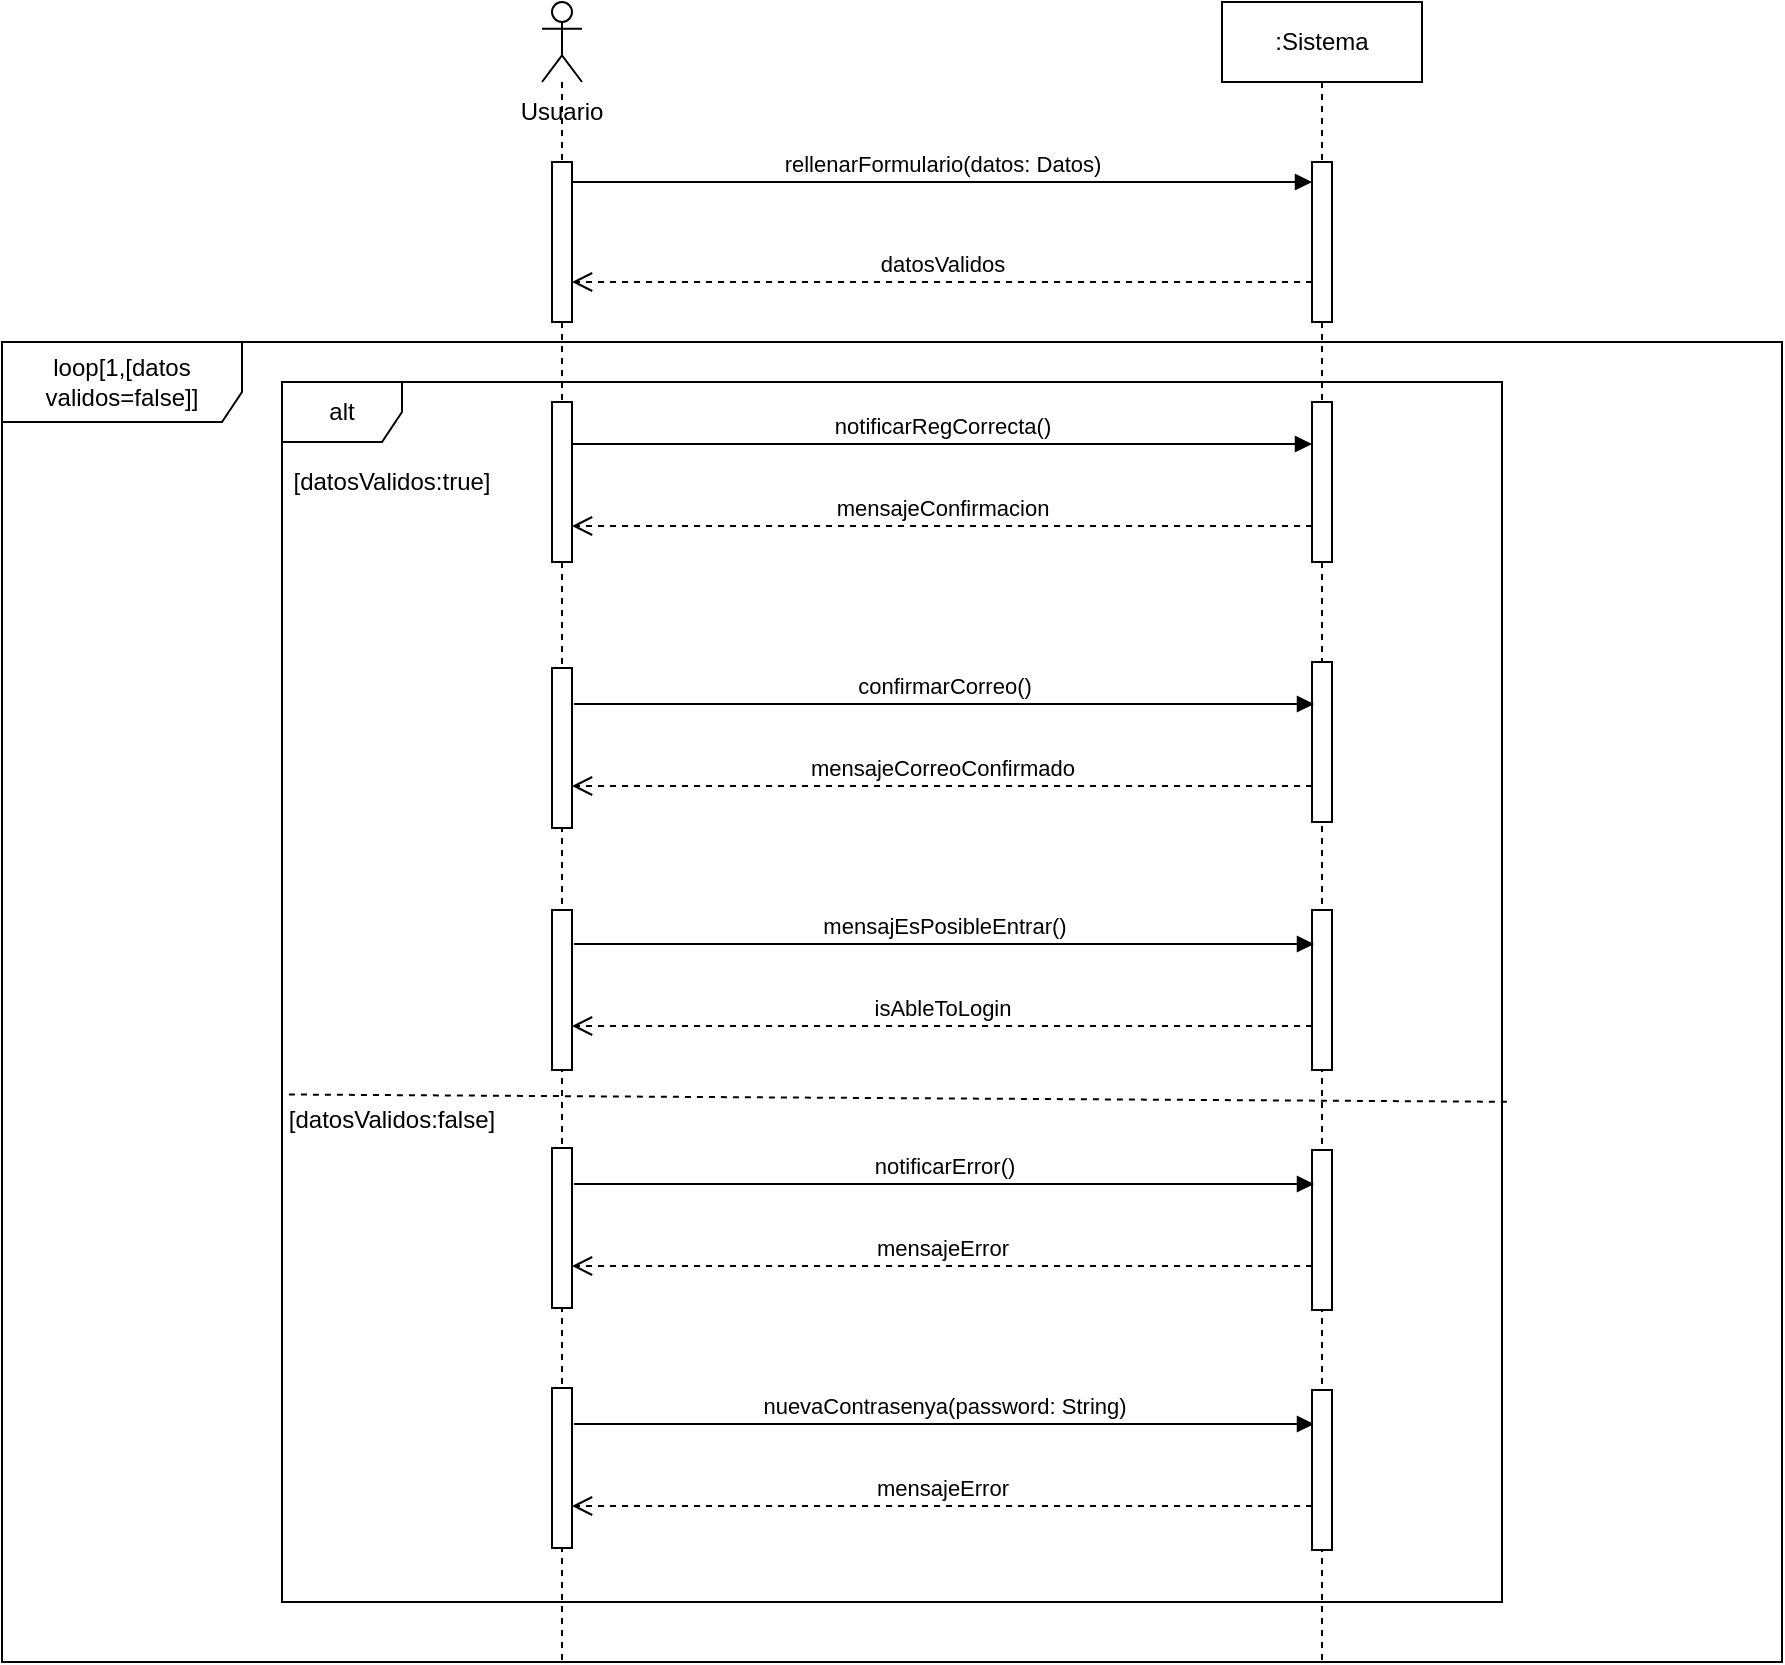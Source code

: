 <mxfile version="21.7.5" type="device">
  <diagram name="Página-1" id="lIt2yZB7ZYQekzH5oOlg">
    <mxGraphModel dx="866" dy="871" grid="1" gridSize="10" guides="1" tooltips="1" connect="1" arrows="1" fold="1" page="1" pageScale="1" pageWidth="1169" pageHeight="827" math="0" shadow="0">
      <root>
        <mxCell id="0" />
        <mxCell id="1" parent="0" />
        <mxCell id="Y2k5iHPjeZ6Vfr_peb9I-1" value="" style="shape=umlLifeline;perimeter=lifelinePerimeter;whiteSpace=wrap;html=1;container=1;dropTarget=0;collapsible=0;recursiveResize=0;outlineConnect=0;portConstraint=eastwest;newEdgeStyle={&quot;curved&quot;:0,&quot;rounded&quot;:0};participant=umlActor;" vertex="1" parent="1">
          <mxGeometry x="410" y="40" width="20" height="830" as="geometry" />
        </mxCell>
        <mxCell id="Y2k5iHPjeZ6Vfr_peb9I-4" value="" style="html=1;points=[[0,0,0,0,5],[0,1,0,0,-5],[1,0,0,0,5],[1,1,0,0,-5]];perimeter=orthogonalPerimeter;outlineConnect=0;targetShapes=umlLifeline;portConstraint=eastwest;newEdgeStyle={&quot;curved&quot;:0,&quot;rounded&quot;:0};" vertex="1" parent="Y2k5iHPjeZ6Vfr_peb9I-1">
          <mxGeometry x="5" y="80" width="10" height="80" as="geometry" />
        </mxCell>
        <mxCell id="Y2k5iHPjeZ6Vfr_peb9I-12" value="" style="html=1;points=[[0,0,0,0,5],[0,1,0,0,-5],[1,0,0,0,5],[1,1,0,0,-5]];perimeter=orthogonalPerimeter;outlineConnect=0;targetShapes=umlLifeline;portConstraint=eastwest;newEdgeStyle={&quot;curved&quot;:0,&quot;rounded&quot;:0};" vertex="1" parent="Y2k5iHPjeZ6Vfr_peb9I-1">
          <mxGeometry x="5" y="333" width="10" height="80" as="geometry" />
        </mxCell>
        <mxCell id="Y2k5iHPjeZ6Vfr_peb9I-2" value=":Sistema" style="shape=umlLifeline;perimeter=lifelinePerimeter;whiteSpace=wrap;html=1;container=1;dropTarget=0;collapsible=0;recursiveResize=0;outlineConnect=0;portConstraint=eastwest;newEdgeStyle={&quot;curved&quot;:0,&quot;rounded&quot;:0};" vertex="1" parent="1">
          <mxGeometry x="750" y="40" width="100" height="830" as="geometry" />
        </mxCell>
        <mxCell id="Y2k5iHPjeZ6Vfr_peb9I-5" value="" style="html=1;points=[[0,0,0,0,5],[0,1,0,0,-5],[1,0,0,0,5],[1,1,0,0,-5]];perimeter=orthogonalPerimeter;outlineConnect=0;targetShapes=umlLifeline;portConstraint=eastwest;newEdgeStyle={&quot;curved&quot;:0,&quot;rounded&quot;:0};" vertex="1" parent="Y2k5iHPjeZ6Vfr_peb9I-2">
          <mxGeometry x="45" y="80" width="10" height="80" as="geometry" />
        </mxCell>
        <mxCell id="Y2k5iHPjeZ6Vfr_peb9I-13" value="" style="html=1;points=[[0,0,0,0,5],[0,1,0,0,-5],[1,0,0,0,5],[1,1,0,0,-5]];perimeter=orthogonalPerimeter;outlineConnect=0;targetShapes=umlLifeline;portConstraint=eastwest;newEdgeStyle={&quot;curved&quot;:0,&quot;rounded&quot;:0};" vertex="1" parent="Y2k5iHPjeZ6Vfr_peb9I-2">
          <mxGeometry x="45" y="330" width="10" height="80" as="geometry" />
        </mxCell>
        <mxCell id="Y2k5iHPjeZ6Vfr_peb9I-3" value="Usuario" style="text;html=1;strokeColor=none;fillColor=none;align=center;verticalAlign=middle;whiteSpace=wrap;rounded=0;" vertex="1" parent="1">
          <mxGeometry x="390" y="80" width="60" height="30" as="geometry" />
        </mxCell>
        <mxCell id="Y2k5iHPjeZ6Vfr_peb9I-6" value="rellenarFormulario(datos: Datos)" style="html=1;verticalAlign=bottom;endArrow=block;curved=0;rounded=0;" edge="1" parent="1" target="Y2k5iHPjeZ6Vfr_peb9I-5">
          <mxGeometry width="80" relative="1" as="geometry">
            <mxPoint x="425" y="130" as="sourcePoint" />
            <mxPoint x="799.5" y="130" as="targetPoint" />
          </mxGeometry>
        </mxCell>
        <mxCell id="Y2k5iHPjeZ6Vfr_peb9I-7" value="notificarRegCorrecta()" style="html=1;verticalAlign=bottom;endArrow=block;curved=0;rounded=0;" edge="1" parent="1">
          <mxGeometry width="80" relative="1" as="geometry">
            <mxPoint x="425" y="261" as="sourcePoint" />
            <mxPoint x="795" y="261" as="targetPoint" />
          </mxGeometry>
        </mxCell>
        <mxCell id="Y2k5iHPjeZ6Vfr_peb9I-8" value="datosValidos" style="html=1;verticalAlign=bottom;endArrow=open;dashed=1;endSize=8;curved=0;rounded=0;" edge="1" parent="1" source="Y2k5iHPjeZ6Vfr_peb9I-5" target="Y2k5iHPjeZ6Vfr_peb9I-4">
          <mxGeometry relative="1" as="geometry">
            <mxPoint x="640" y="160" as="sourcePoint" />
            <mxPoint x="560" y="160" as="targetPoint" />
            <Array as="points">
              <mxPoint x="670" y="180" />
            </Array>
          </mxGeometry>
        </mxCell>
        <mxCell id="Y2k5iHPjeZ6Vfr_peb9I-9" value="" style="html=1;points=[[0,0,0,0,5],[0,1,0,0,-5],[1,0,0,0,5],[1,1,0,0,-5]];perimeter=orthogonalPerimeter;outlineConnect=0;targetShapes=umlLifeline;portConstraint=eastwest;newEdgeStyle={&quot;curved&quot;:0,&quot;rounded&quot;:0};" vertex="1" parent="1">
          <mxGeometry x="415" y="240" width="10" height="80" as="geometry" />
        </mxCell>
        <mxCell id="Y2k5iHPjeZ6Vfr_peb9I-10" value="" style="html=1;points=[[0,0,0,0,5],[0,1,0,0,-5],[1,0,0,0,5],[1,1,0,0,-5]];perimeter=orthogonalPerimeter;outlineConnect=0;targetShapes=umlLifeline;portConstraint=eastwest;newEdgeStyle={&quot;curved&quot;:0,&quot;rounded&quot;:0};" vertex="1" parent="1">
          <mxGeometry x="795" y="240" width="10" height="80" as="geometry" />
        </mxCell>
        <mxCell id="Y2k5iHPjeZ6Vfr_peb9I-11" value="mensajeConfirmacion" style="html=1;verticalAlign=bottom;endArrow=open;dashed=1;endSize=8;curved=0;rounded=0;" edge="1" parent="1">
          <mxGeometry relative="1" as="geometry">
            <mxPoint x="795" y="302" as="sourcePoint" />
            <mxPoint x="425" y="302" as="targetPoint" />
            <Array as="points">
              <mxPoint x="670" y="302" />
            </Array>
          </mxGeometry>
        </mxCell>
        <mxCell id="Y2k5iHPjeZ6Vfr_peb9I-14" value="confirmarCorreo()" style="html=1;verticalAlign=bottom;endArrow=block;curved=0;rounded=0;" edge="1" parent="1">
          <mxGeometry width="80" relative="1" as="geometry">
            <mxPoint x="426" y="391" as="sourcePoint" />
            <mxPoint x="796" y="391" as="targetPoint" />
          </mxGeometry>
        </mxCell>
        <mxCell id="Y2k5iHPjeZ6Vfr_peb9I-15" value="mensajeCorreoConfirmado" style="html=1;verticalAlign=bottom;endArrow=open;dashed=1;endSize=8;curved=0;rounded=0;" edge="1" parent="1">
          <mxGeometry x="-0.001" relative="1" as="geometry">
            <mxPoint x="795" y="432" as="sourcePoint" />
            <mxPoint x="425" y="432" as="targetPoint" />
            <Array as="points">
              <mxPoint x="670" y="432" />
            </Array>
            <mxPoint as="offset" />
          </mxGeometry>
        </mxCell>
        <mxCell id="Y2k5iHPjeZ6Vfr_peb9I-16" value="" style="html=1;points=[[0,0,0,0,5],[0,1,0,0,-5],[1,0,0,0,5],[1,1,0,0,-5]];perimeter=orthogonalPerimeter;outlineConnect=0;targetShapes=umlLifeline;portConstraint=eastwest;newEdgeStyle={&quot;curved&quot;:0,&quot;rounded&quot;:0};" vertex="1" parent="1">
          <mxGeometry x="415" y="494" width="10" height="80" as="geometry" />
        </mxCell>
        <mxCell id="Y2k5iHPjeZ6Vfr_peb9I-17" value="" style="html=1;points=[[0,0,0,0,5],[0,1,0,0,-5],[1,0,0,0,5],[1,1,0,0,-5]];perimeter=orthogonalPerimeter;outlineConnect=0;targetShapes=umlLifeline;portConstraint=eastwest;newEdgeStyle={&quot;curved&quot;:0,&quot;rounded&quot;:0};" vertex="1" parent="1">
          <mxGeometry x="795" y="494" width="10" height="80" as="geometry" />
        </mxCell>
        <mxCell id="Y2k5iHPjeZ6Vfr_peb9I-18" value="mensajEsPosibleEntrar()" style="html=1;verticalAlign=bottom;endArrow=block;curved=0;rounded=0;" edge="1" parent="1">
          <mxGeometry width="80" relative="1" as="geometry">
            <mxPoint x="426" y="511" as="sourcePoint" />
            <mxPoint x="796" y="511" as="targetPoint" />
            <mxPoint as="offset" />
          </mxGeometry>
        </mxCell>
        <mxCell id="Y2k5iHPjeZ6Vfr_peb9I-19" value="isAbleToLogin" style="html=1;verticalAlign=bottom;endArrow=open;dashed=1;endSize=8;curved=0;rounded=0;" edge="1" parent="1">
          <mxGeometry x="-0.001" relative="1" as="geometry">
            <mxPoint x="795" y="552" as="sourcePoint" />
            <mxPoint x="425" y="552" as="targetPoint" />
            <Array as="points">
              <mxPoint x="670" y="552" />
            </Array>
            <mxPoint as="offset" />
          </mxGeometry>
        </mxCell>
        <mxCell id="Y2k5iHPjeZ6Vfr_peb9I-20" value="" style="html=1;points=[[0,0,0,0,5],[0,1,0,0,-5],[1,0,0,0,5],[1,1,0,0,-5]];perimeter=orthogonalPerimeter;outlineConnect=0;targetShapes=umlLifeline;portConstraint=eastwest;newEdgeStyle={&quot;curved&quot;:0,&quot;rounded&quot;:0};" vertex="1" parent="1">
          <mxGeometry x="415" y="613" width="10" height="80" as="geometry" />
        </mxCell>
        <mxCell id="Y2k5iHPjeZ6Vfr_peb9I-21" value="" style="html=1;points=[[0,0,0,0,5],[0,1,0,0,-5],[1,0,0,0,5],[1,1,0,0,-5]];perimeter=orthogonalPerimeter;outlineConnect=0;targetShapes=umlLifeline;portConstraint=eastwest;newEdgeStyle={&quot;curved&quot;:0,&quot;rounded&quot;:0};" vertex="1" parent="1">
          <mxGeometry x="795" y="614" width="10" height="80" as="geometry" />
        </mxCell>
        <mxCell id="Y2k5iHPjeZ6Vfr_peb9I-23" value="notificarError()" style="html=1;verticalAlign=bottom;endArrow=block;curved=0;rounded=0;" edge="1" parent="1">
          <mxGeometry width="80" relative="1" as="geometry">
            <mxPoint x="426" y="631" as="sourcePoint" />
            <mxPoint x="796" y="631" as="targetPoint" />
          </mxGeometry>
        </mxCell>
        <mxCell id="Y2k5iHPjeZ6Vfr_peb9I-24" value="mensajeError" style="html=1;verticalAlign=bottom;endArrow=open;dashed=1;endSize=8;curved=0;rounded=0;" edge="1" parent="1">
          <mxGeometry x="-0.001" relative="1" as="geometry">
            <mxPoint x="795" y="672" as="sourcePoint" />
            <mxPoint x="425" y="672" as="targetPoint" />
            <Array as="points">
              <mxPoint x="670" y="672" />
            </Array>
            <mxPoint as="offset" />
          </mxGeometry>
        </mxCell>
        <mxCell id="Y2k5iHPjeZ6Vfr_peb9I-25" value="alt" style="shape=umlFrame;whiteSpace=wrap;html=1;pointerEvents=0;" vertex="1" parent="1">
          <mxGeometry x="280" y="230" width="610" height="610" as="geometry" />
        </mxCell>
        <mxCell id="Y2k5iHPjeZ6Vfr_peb9I-26" value="" style="endArrow=none;dashed=1;html=1;rounded=0;entryX=0.002;entryY=0.584;entryDx=0;entryDy=0;entryPerimeter=0;exitX=1.004;exitY=0.59;exitDx=0;exitDy=0;exitPerimeter=0;" edge="1" parent="1" source="Y2k5iHPjeZ6Vfr_peb9I-25" target="Y2k5iHPjeZ6Vfr_peb9I-25">
          <mxGeometry width="50" height="50" relative="1" as="geometry">
            <mxPoint x="970" y="589.268" as="sourcePoint" />
            <mxPoint x="250" y="589.268" as="targetPoint" />
          </mxGeometry>
        </mxCell>
        <mxCell id="Y2k5iHPjeZ6Vfr_peb9I-27" value="[datosValidos:true]" style="text;html=1;strokeColor=none;fillColor=none;align=center;verticalAlign=middle;whiteSpace=wrap;rounded=0;" vertex="1" parent="1">
          <mxGeometry x="285" y="265" width="100" height="30" as="geometry" />
        </mxCell>
        <mxCell id="Y2k5iHPjeZ6Vfr_peb9I-28" value="[datosValidos:false]" style="text;html=1;strokeColor=none;fillColor=none;align=center;verticalAlign=middle;whiteSpace=wrap;rounded=0;" vertex="1" parent="1">
          <mxGeometry x="280" y="584" width="110" height="30" as="geometry" />
        </mxCell>
        <mxCell id="Y2k5iHPjeZ6Vfr_peb9I-31" value="loop[1,[datos validos=false]]" style="shape=umlFrame;whiteSpace=wrap;html=1;pointerEvents=0;width=120;height=40;" vertex="1" parent="1">
          <mxGeometry x="140" y="210" width="890" height="660" as="geometry" />
        </mxCell>
        <mxCell id="Y2k5iHPjeZ6Vfr_peb9I-33" value="" style="html=1;points=[[0,0,0,0,5],[0,1,0,0,-5],[1,0,0,0,5],[1,1,0,0,-5]];perimeter=orthogonalPerimeter;outlineConnect=0;targetShapes=umlLifeline;portConstraint=eastwest;newEdgeStyle={&quot;curved&quot;:0,&quot;rounded&quot;:0};" vertex="1" parent="1">
          <mxGeometry x="415" y="733" width="10" height="80" as="geometry" />
        </mxCell>
        <mxCell id="Y2k5iHPjeZ6Vfr_peb9I-34" value="nuevaContrasenya(password: String)" style="html=1;verticalAlign=bottom;endArrow=block;curved=0;rounded=0;" edge="1" parent="1">
          <mxGeometry width="80" relative="1" as="geometry">
            <mxPoint x="426" y="751" as="sourcePoint" />
            <mxPoint x="796" y="751" as="targetPoint" />
          </mxGeometry>
        </mxCell>
        <mxCell id="Y2k5iHPjeZ6Vfr_peb9I-35" value="mensajeError" style="html=1;verticalAlign=bottom;endArrow=open;dashed=1;endSize=8;curved=0;rounded=0;" edge="1" parent="1">
          <mxGeometry x="-0.001" relative="1" as="geometry">
            <mxPoint x="795" y="792" as="sourcePoint" />
            <mxPoint x="425" y="792" as="targetPoint" />
            <Array as="points">
              <mxPoint x="670" y="792" />
            </Array>
            <mxPoint as="offset" />
          </mxGeometry>
        </mxCell>
        <mxCell id="Y2k5iHPjeZ6Vfr_peb9I-36" value="" style="html=1;points=[[0,0,0,0,5],[0,1,0,0,-5],[1,0,0,0,5],[1,1,0,0,-5]];perimeter=orthogonalPerimeter;outlineConnect=0;targetShapes=umlLifeline;portConstraint=eastwest;newEdgeStyle={&quot;curved&quot;:0,&quot;rounded&quot;:0};" vertex="1" parent="1">
          <mxGeometry x="795" y="734" width="10" height="80" as="geometry" />
        </mxCell>
      </root>
    </mxGraphModel>
  </diagram>
</mxfile>
